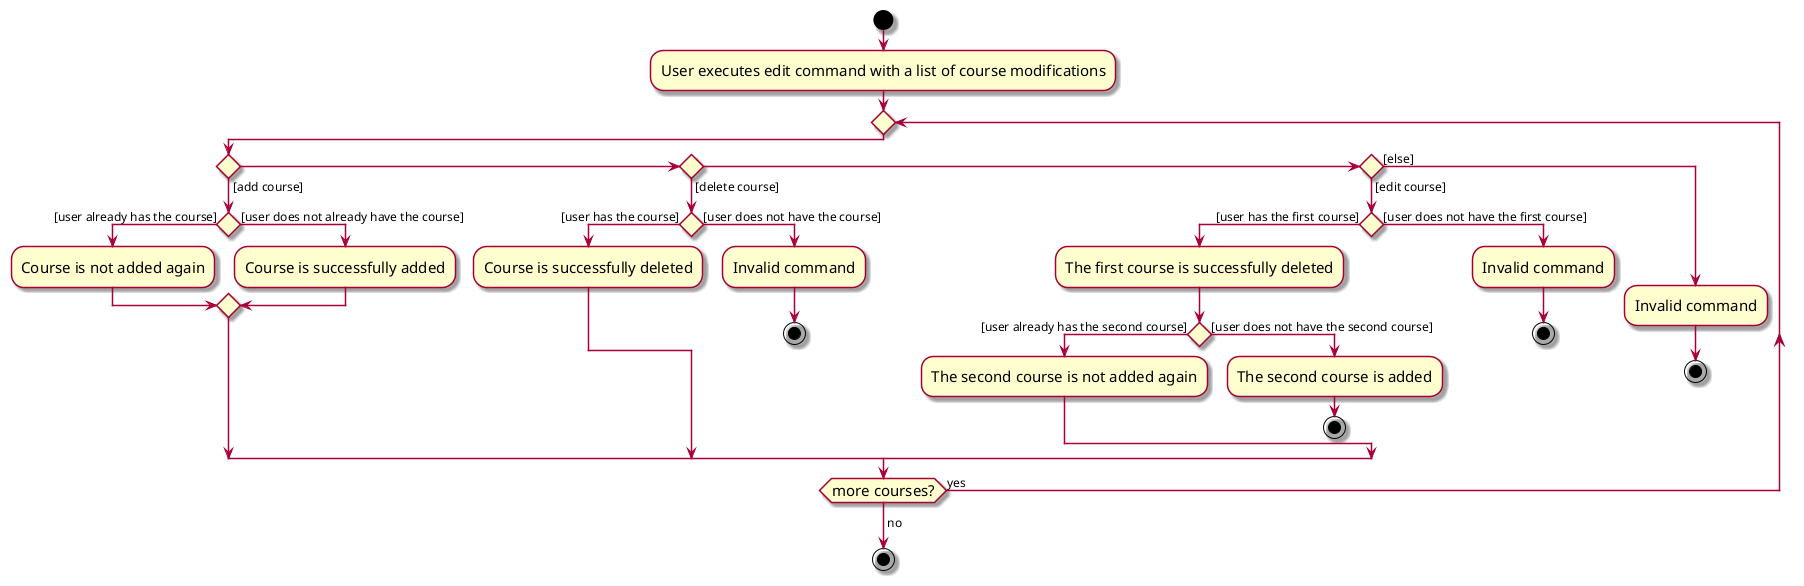 @startuml
skin rose
skinparam ActivityFontSize 15
skinparam ArrowFontSize 12
start
:User executes edit command with a list of course modifications;

'Since the beta syntax does not support placing the condition outside the
'diamond we place it as the true branch instead.
repeat
    if () then ([add course])
        if () then ([user already has the course])
            :Course is not added again;
        else ([user does not already have the course])
            :Course is successfully added;
        endif
    elseif () then ([delete course])
        if () then ([user has the course])
            :Course is successfully deleted;
        else ([user does not have the course])
            :Invalid command;
            stop
        endif
    elseif () then ([edit course])
        if () then ([user has the first course])
            :The first course is successfully deleted;
            if () then ([user already has the second course])
                :The second course is not added again;
            else ([user does not have the second course])
                :The second course is added;
                stop
            endif
        else ([user does not have the first course])
            :Invalid command;
            stop
        endif
    else ([else])
        :Invalid command;
        stop
    endif
repeat while (more courses?) is (yes)
->no;
stop
@enduml
